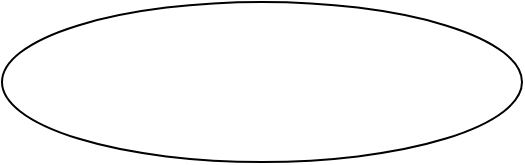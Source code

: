 <mxfile version="20.0.4" type="device"><diagram id="g3SSM3fCFVlusqOdbsCt" name="Page-1"><mxGraphModel dx="868" dy="450" grid="1" gridSize="10" guides="1" tooltips="1" connect="1" arrows="1" fold="1" page="1" pageScale="1" pageWidth="827" pageHeight="1169" math="0" shadow="0"><root><mxCell id="0"/><mxCell id="1" parent="0"/><mxCell id="GQkcg2A2mssVcahgy4Ut-2" value="" style="ellipse;whiteSpace=wrap;html=1;" vertex="1" parent="1"><mxGeometry x="230" y="50" width="260" height="80" as="geometry"/></mxCell></root></mxGraphModel></diagram></mxfile>